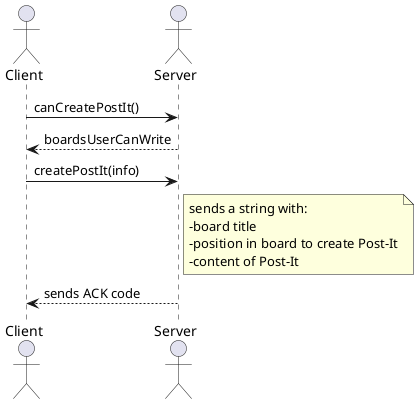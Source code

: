 @startuml
actor Client as client
actor Server as server


client -> server : canCreatePostIt()
client <-- server :boardsUserCanWrite
client -> server : createPostIt(info)
note right of server : sends a string with:\n-board title\n-position in board to create Post-It\n-content of Post-It
client <-- server: sends ACK code
@enduml